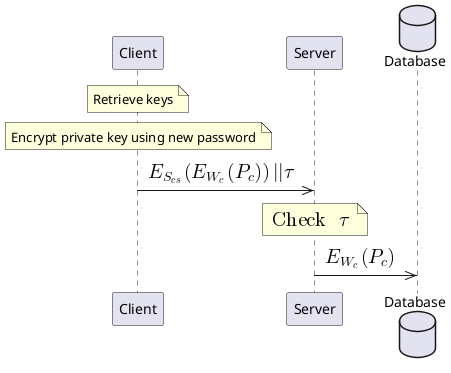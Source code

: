 @startuml
participant Client
participant Server
database Database

note over Client
  Retrieve keys
end note

note over Client
  Encrypt private key using new password
end note

Client ->> Server: <math>E_{S_{cs}}(E_{W_c}(P_c)) || \tau</math>


note over Server
    <math>"Check " \tau</math>
end note


Server ->> Database: <math>E_{W_c}(P_c)</math>
@enduml